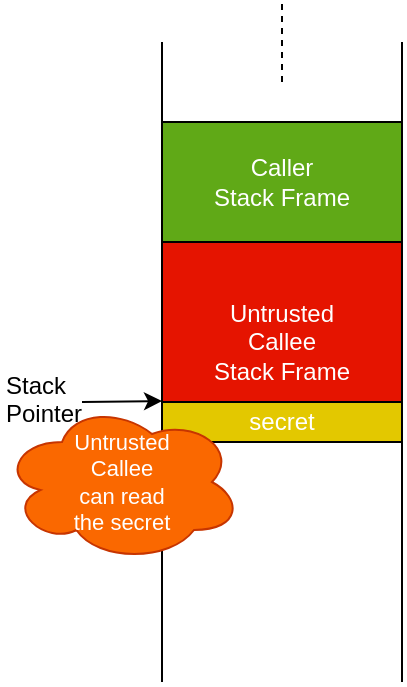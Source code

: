 <mxfile version="12.1.7" type="device" pages="1"><diagram id="PjYeybVtm9ufVhOcvGIO" name="Page-1"><mxGraphModel dx="1158" dy="726" grid="1" gridSize="10" guides="1" tooltips="1" connect="1" arrows="1" fold="1" page="1" pageScale="1" pageWidth="850" pageHeight="1100" math="0" shadow="0"><root><mxCell id="0"/><mxCell id="1" parent="0"/><mxCell id="3q2pvhwi0i0WQqCyVRY3-1" value="" style="endArrow=none;html=1;" parent="1" edge="1"><mxGeometry width="50" height="50" relative="1" as="geometry"><mxPoint x="240" y="400" as="sourcePoint"/><mxPoint x="240" y="80" as="targetPoint"/></mxGeometry></mxCell><mxCell id="3q2pvhwi0i0WQqCyVRY3-2" value="" style="endArrow=none;html=1;" parent="1" edge="1"><mxGeometry width="50" height="50" relative="1" as="geometry"><mxPoint x="360" y="400" as="sourcePoint"/><mxPoint x="360" y="80" as="targetPoint"/></mxGeometry></mxCell><mxCell id="3q2pvhwi0i0WQqCyVRY3-3" value="" style="endArrow=none;dashed=1;html=1;" parent="1" edge="1"><mxGeometry width="50" height="50" relative="1" as="geometry"><mxPoint x="300" y="100" as="sourcePoint"/><mxPoint x="300" y="60" as="targetPoint"/></mxGeometry></mxCell><mxCell id="3q2pvhwi0i0WQqCyVRY3-4" value="Caller&lt;br&gt;Stack Frame" style="rounded=0;whiteSpace=wrap;html=1;strokeColor=#000000;align=center;fillColor=#60a917;fontColor=#ffffff;" parent="1" vertex="1"><mxGeometry x="240" y="120" width="120" height="60" as="geometry"/></mxCell><mxCell id="3q2pvhwi0i0WQqCyVRY3-5" value="Untrusted&lt;br&gt;Callee&lt;br&gt;Stack Frame" style="rounded=0;whiteSpace=wrap;html=1;strokeColor=#000000;align=center;fillColor=#e51400;fontColor=#ffffff;" parent="1" vertex="1"><mxGeometry x="240" y="180" width="120" height="100" as="geometry"/></mxCell><mxCell id="3q2pvhwi0i0WQqCyVRY3-10" style="rounded=0;orthogonalLoop=1;jettySize=auto;html=1;entryX=0.1;entryY=0.5;entryDx=0;entryDy=0;entryPerimeter=0;" parent="1" edge="1"><mxGeometry relative="1" as="geometry"><mxPoint x="200" y="260" as="sourcePoint"/><mxPoint x="240" y="259.5" as="targetPoint"/></mxGeometry></mxCell><mxCell id="3q2pvhwi0i0WQqCyVRY3-22" value="secret" style="rounded=0;whiteSpace=wrap;html=1;strokeColor=#000000;align=center;fillColor=#e3c800;fontColor=#ffffff;" parent="1" vertex="1"><mxGeometry x="240" y="260" width="120" height="20" as="geometry"/></mxCell><mxCell id="ZLW9whzZnO1eCVzEC2I1-1" value="Stack&lt;br&gt;Pointer" style="text;html=1;resizable=0;points=[];autosize=1;align=left;verticalAlign=top;spacingTop=-4;" vertex="1" parent="1"><mxGeometry x="160" y="242" width="50" height="30" as="geometry"/></mxCell><mxCell id="ZLW9whzZnO1eCVzEC2I1-2" value="Untrusted&lt;br style=&quot;font-size: 11px&quot;&gt;Callee&lt;br style=&quot;font-size: 11px&quot;&gt;can read&lt;br style=&quot;font-size: 11px&quot;&gt;the secret" style="ellipse;shape=cloud;whiteSpace=wrap;html=1;fontSize=11;fillColor=#fa6800;strokeColor=#C73500;fontColor=#ffffff;" vertex="1" parent="1"><mxGeometry x="160" y="260" width="120" height="80" as="geometry"/></mxCell></root></mxGraphModel></diagram></mxfile>